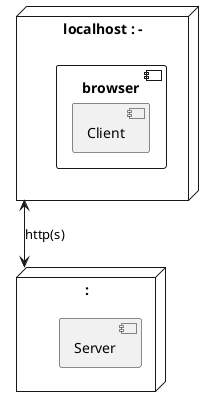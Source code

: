 @startuml
'https://plantuml.com/deployment-diagram

node "localhost : -" as pc
node " : " as server

node pc {

    component browser {

        [Client]

    }

}

node server {

    [Server]

}

pc <--> server : http(s)

@enduml